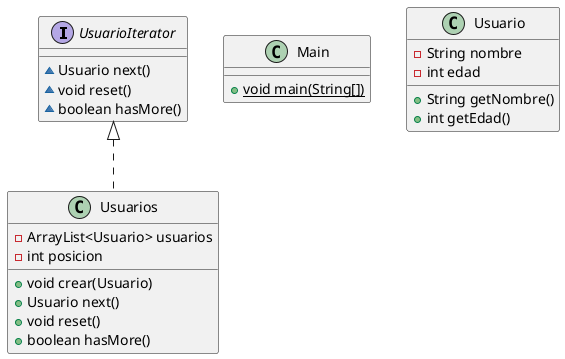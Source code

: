 @startuml
interface UsuarioIterator {
~ Usuario next()
~ void reset()
~ boolean hasMore()
}

class Main {
+ {static} void main(String[])
}

class Usuario {
- String nombre
- int edad
+ String getNombre()
+ int getEdad()
}


class Usuarios {
- ArrayList<Usuario> usuarios
- int posicion
+ void crear(Usuario)
+ Usuario next()
+ void reset()
+ boolean hasMore()
}




UsuarioIterator <|.. Usuarios
@enduml